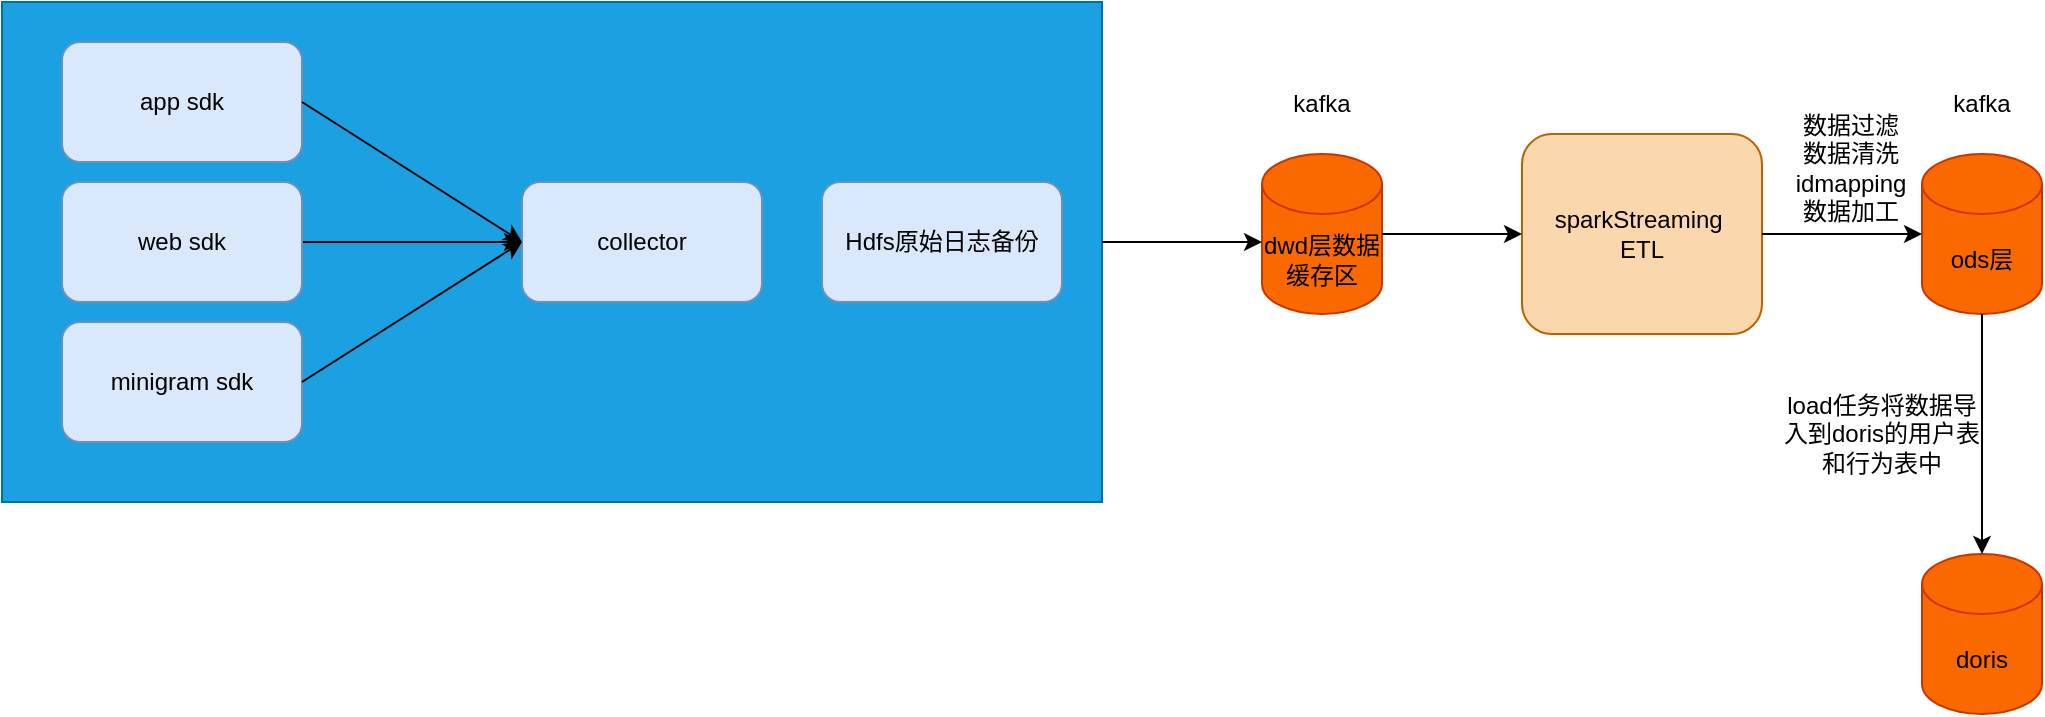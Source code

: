 <mxfile version="22.1.16" type="github">
  <diagram name="第 1 页" id="avJHOalQm4Sij012r96I">
    <mxGraphModel dx="1101" dy="591" grid="0" gridSize="10" guides="1" tooltips="1" connect="1" arrows="1" fold="1" page="1" pageScale="1" pageWidth="1700" pageHeight="1100" math="0" shadow="0">
      <root>
        <mxCell id="0" />
        <mxCell id="1" parent="0" />
        <mxCell id="bJuoEY3J94CG9638gQCM-12" value="" style="rounded=0;whiteSpace=wrap;html=1;fillColor=#1ba1e2;strokeColor=#006EAF;fontColor=#ffffff;" vertex="1" parent="1">
          <mxGeometry x="90" y="160" width="550" height="250" as="geometry" />
        </mxCell>
        <mxCell id="bJuoEY3J94CG9638gQCM-1" value="app sdk" style="rounded=1;whiteSpace=wrap;html=1;fillColor=#dae8fc;strokeColor=#6c8ebf;" vertex="1" parent="1">
          <mxGeometry x="120" y="180" width="120" height="60" as="geometry" />
        </mxCell>
        <mxCell id="bJuoEY3J94CG9638gQCM-6" style="edgeStyle=orthogonalEdgeStyle;rounded=0;orthogonalLoop=1;jettySize=auto;html=1;exitX=1;exitY=0.5;exitDx=0;exitDy=0;" edge="1" parent="1" source="bJuoEY3J94CG9638gQCM-2">
          <mxGeometry relative="1" as="geometry">
            <mxPoint x="350" y="280" as="targetPoint" />
          </mxGeometry>
        </mxCell>
        <mxCell id="bJuoEY3J94CG9638gQCM-2" value="web sdk" style="rounded=1;whiteSpace=wrap;html=1;fillColor=#dae8fc;strokeColor=#6c8ebf;" vertex="1" parent="1">
          <mxGeometry x="120" y="250" width="120" height="60" as="geometry" />
        </mxCell>
        <mxCell id="bJuoEY3J94CG9638gQCM-3" value="minigram sdk" style="rounded=1;whiteSpace=wrap;html=1;fillColor=#dae8fc;strokeColor=#6c8ebf;" vertex="1" parent="1">
          <mxGeometry x="120" y="320" width="120" height="60" as="geometry" />
        </mxCell>
        <mxCell id="bJuoEY3J94CG9638gQCM-4" value="collector" style="rounded=1;whiteSpace=wrap;html=1;fillColor=#dae8fc;strokeColor=#6c8ebf;" vertex="1" parent="1">
          <mxGeometry x="350" y="250" width="120" height="60" as="geometry" />
        </mxCell>
        <mxCell id="bJuoEY3J94CG9638gQCM-5" value="" style="endArrow=classic;html=1;rounded=0;entryX=0;entryY=0.5;entryDx=0;entryDy=0;exitX=1;exitY=0.5;exitDx=0;exitDy=0;" edge="1" parent="1" source="bJuoEY3J94CG9638gQCM-1" target="bJuoEY3J94CG9638gQCM-4">
          <mxGeometry width="50" height="50" relative="1" as="geometry">
            <mxPoint x="240" y="160" as="sourcePoint" />
            <mxPoint x="290" y="110" as="targetPoint" />
          </mxGeometry>
        </mxCell>
        <mxCell id="bJuoEY3J94CG9638gQCM-8" value="" style="endArrow=classic;html=1;rounded=0;entryX=0;entryY=0.5;entryDx=0;entryDy=0;exitX=1;exitY=0.5;exitDx=0;exitDy=0;" edge="1" parent="1" source="bJuoEY3J94CG9638gQCM-3" target="bJuoEY3J94CG9638gQCM-4">
          <mxGeometry width="50" height="50" relative="1" as="geometry">
            <mxPoint x="240" y="390" as="sourcePoint" />
            <mxPoint x="290" y="340" as="targetPoint" />
          </mxGeometry>
        </mxCell>
        <mxCell id="bJuoEY3J94CG9638gQCM-9" value="Hdfs原始日志备份" style="rounded=1;whiteSpace=wrap;html=1;fillColor=#dae8fc;strokeColor=#6c8ebf;" vertex="1" parent="1">
          <mxGeometry x="500" y="250" width="120" height="60" as="geometry" />
        </mxCell>
        <mxCell id="bJuoEY3J94CG9638gQCM-11" value="dwd层数据缓存区" style="shape=cylinder3;whiteSpace=wrap;html=1;boundedLbl=1;backgroundOutline=1;size=15;fillColor=#fa6800;fontColor=#000000;strokeColor=#C73500;" vertex="1" parent="1">
          <mxGeometry x="720" y="236" width="60" height="80" as="geometry" />
        </mxCell>
        <mxCell id="bJuoEY3J94CG9638gQCM-14" value="kafka" style="text;html=1;strokeColor=none;fillColor=none;align=center;verticalAlign=middle;whiteSpace=wrap;rounded=0;" vertex="1" parent="1">
          <mxGeometry x="720" y="196" width="60" height="30" as="geometry" />
        </mxCell>
        <mxCell id="bJuoEY3J94CG9638gQCM-15" value="sparkStreaming&amp;nbsp;&lt;br&gt;ETL" style="rounded=1;whiteSpace=wrap;html=1;fillColor=#fad7ac;strokeColor=#b46504;" vertex="1" parent="1">
          <mxGeometry x="850" y="226" width="120" height="100" as="geometry" />
        </mxCell>
        <mxCell id="bJuoEY3J94CG9638gQCM-16" value="ods层" style="shape=cylinder3;whiteSpace=wrap;html=1;boundedLbl=1;backgroundOutline=1;size=15;fillColor=#fa6800;fontColor=#000000;strokeColor=#C73500;" vertex="1" parent="1">
          <mxGeometry x="1050" y="236" width="60" height="80" as="geometry" />
        </mxCell>
        <mxCell id="bJuoEY3J94CG9638gQCM-17" value="kafka" style="text;html=1;strokeColor=none;fillColor=none;align=center;verticalAlign=middle;whiteSpace=wrap;rounded=0;" vertex="1" parent="1">
          <mxGeometry x="1050" y="196" width="60" height="30" as="geometry" />
        </mxCell>
        <mxCell id="bJuoEY3J94CG9638gQCM-18" value="" style="endArrow=classic;html=1;rounded=0;entryX=0;entryY=0.5;entryDx=0;entryDy=0;" edge="1" parent="1">
          <mxGeometry width="50" height="50" relative="1" as="geometry">
            <mxPoint x="640" y="280" as="sourcePoint" />
            <mxPoint x="720" y="280" as="targetPoint" />
          </mxGeometry>
        </mxCell>
        <mxCell id="bJuoEY3J94CG9638gQCM-22" value="" style="endArrow=classic;html=1;rounded=0;entryX=0;entryY=0.5;entryDx=0;entryDy=0;" edge="1" parent="1" target="bJuoEY3J94CG9638gQCM-15">
          <mxGeometry width="50" height="50" relative="1" as="geometry">
            <mxPoint x="780" y="276" as="sourcePoint" />
            <mxPoint x="830" y="226" as="targetPoint" />
          </mxGeometry>
        </mxCell>
        <mxCell id="bJuoEY3J94CG9638gQCM-23" value="" style="endArrow=classic;html=1;rounded=0;entryX=0;entryY=0.5;entryDx=0;entryDy=0;entryPerimeter=0;" edge="1" parent="1" target="bJuoEY3J94CG9638gQCM-16">
          <mxGeometry width="50" height="50" relative="1" as="geometry">
            <mxPoint x="970" y="276" as="sourcePoint" />
            <mxPoint x="1020" y="226" as="targetPoint" />
          </mxGeometry>
        </mxCell>
        <mxCell id="bJuoEY3J94CG9638gQCM-25" value="数据过滤数据清洗idmapping&lt;br&gt;数据加工" style="text;html=1;strokeColor=none;fillColor=none;align=center;verticalAlign=middle;whiteSpace=wrap;rounded=0;" vertex="1" parent="1">
          <mxGeometry x="988" y="222" width="53" height="41" as="geometry" />
        </mxCell>
        <mxCell id="bJuoEY3J94CG9638gQCM-26" value="doris" style="shape=cylinder3;whiteSpace=wrap;html=1;boundedLbl=1;backgroundOutline=1;size=15;fillColor=#fa6800;fontColor=#000000;strokeColor=#C73500;" vertex="1" parent="1">
          <mxGeometry x="1050" y="436" width="60" height="80" as="geometry" />
        </mxCell>
        <mxCell id="bJuoEY3J94CG9638gQCM-27" value="" style="endArrow=classic;html=1;rounded=0;entryX=0.5;entryY=0;entryDx=0;entryDy=0;entryPerimeter=0;" edge="1" parent="1" target="bJuoEY3J94CG9638gQCM-26">
          <mxGeometry width="50" height="50" relative="1" as="geometry">
            <mxPoint x="1080" y="316" as="sourcePoint" />
            <mxPoint x="1130" y="266" as="targetPoint" />
          </mxGeometry>
        </mxCell>
        <mxCell id="bJuoEY3J94CG9638gQCM-28" value="load任务将数据导入到doris的用户表和行为表中" style="text;html=1;strokeColor=none;fillColor=none;align=center;verticalAlign=middle;whiteSpace=wrap;rounded=0;" vertex="1" parent="1">
          <mxGeometry x="980" y="346" width="100" height="60" as="geometry" />
        </mxCell>
      </root>
    </mxGraphModel>
  </diagram>
</mxfile>
